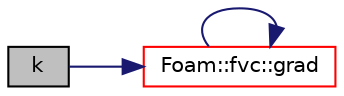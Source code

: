 digraph "k"
{
  bgcolor="transparent";
  edge [fontname="Helvetica",fontsize="10",labelfontname="Helvetica",labelfontsize="10"];
  node [fontname="Helvetica",fontsize="10",shape=record];
  rankdir="LR";
  Node1 [label="k",height=0.2,width=0.4,color="black", fillcolor="grey75", style="filled", fontcolor="black"];
  Node1 -> Node2 [color="midnightblue",fontsize="10",style="solid",fontname="Helvetica"];
  Node2 [label="Foam::fvc::grad",height=0.2,width=0.4,color="red",URL="$a10972.html#a7c00ec90ecc15ed3005255e42c52827a"];
  Node2 -> Node2 [color="midnightblue",fontsize="10",style="solid",fontname="Helvetica"];
}

